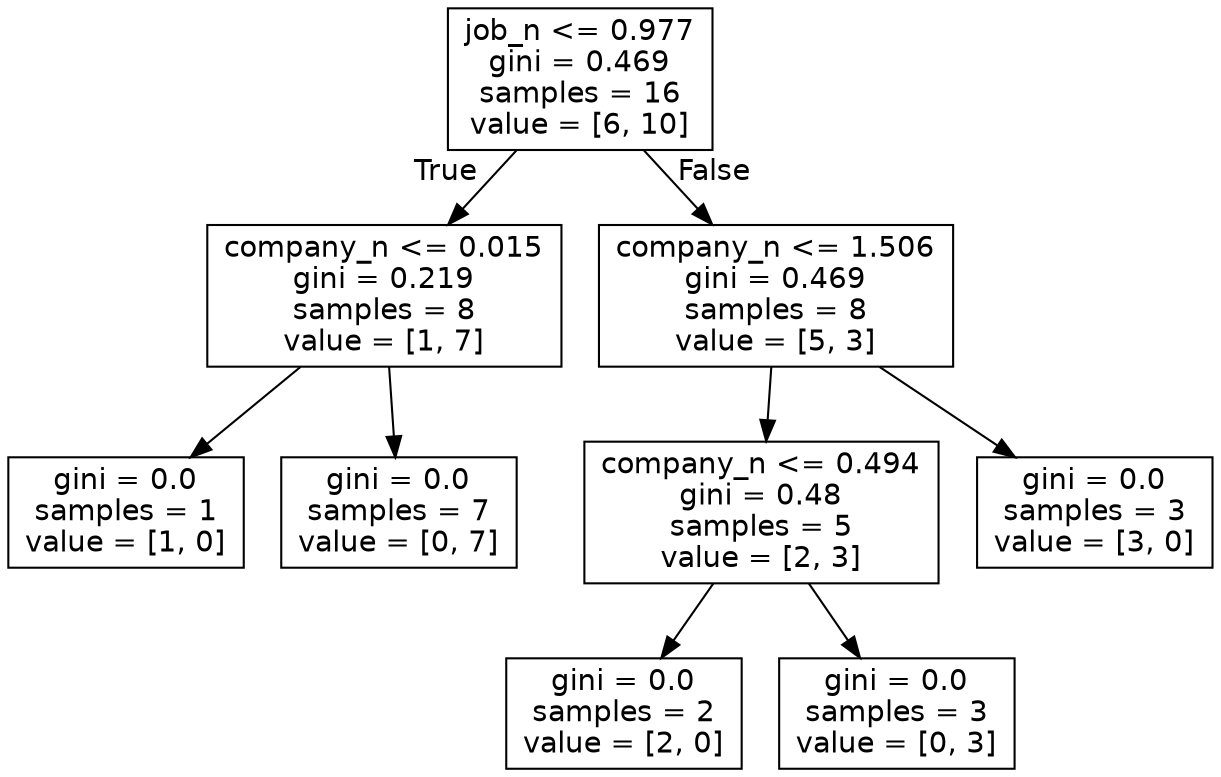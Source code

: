 digraph Tree {
node [shape=box, fontname="helvetica"] ;
edge [fontname="helvetica"] ;
0 [label="job_n <= 0.977\ngini = 0.469\nsamples = 16\nvalue = [6, 10]"] ;
1 [label="company_n <= 0.015\ngini = 0.219\nsamples = 8\nvalue = [1, 7]"] ;
0 -> 1 [labeldistance=2.5, labelangle=45, headlabel="True"] ;
2 [label="gini = 0.0\nsamples = 1\nvalue = [1, 0]"] ;
1 -> 2 ;
3 [label="gini = 0.0\nsamples = 7\nvalue = [0, 7]"] ;
1 -> 3 ;
4 [label="company_n <= 1.506\ngini = 0.469\nsamples = 8\nvalue = [5, 3]"] ;
0 -> 4 [labeldistance=2.5, labelangle=-45, headlabel="False"] ;
5 [label="company_n <= 0.494\ngini = 0.48\nsamples = 5\nvalue = [2, 3]"] ;
4 -> 5 ;
6 [label="gini = 0.0\nsamples = 2\nvalue = [2, 0]"] ;
5 -> 6 ;
7 [label="gini = 0.0\nsamples = 3\nvalue = [0, 3]"] ;
5 -> 7 ;
8 [label="gini = 0.0\nsamples = 3\nvalue = [3, 0]"] ;
4 -> 8 ;
}